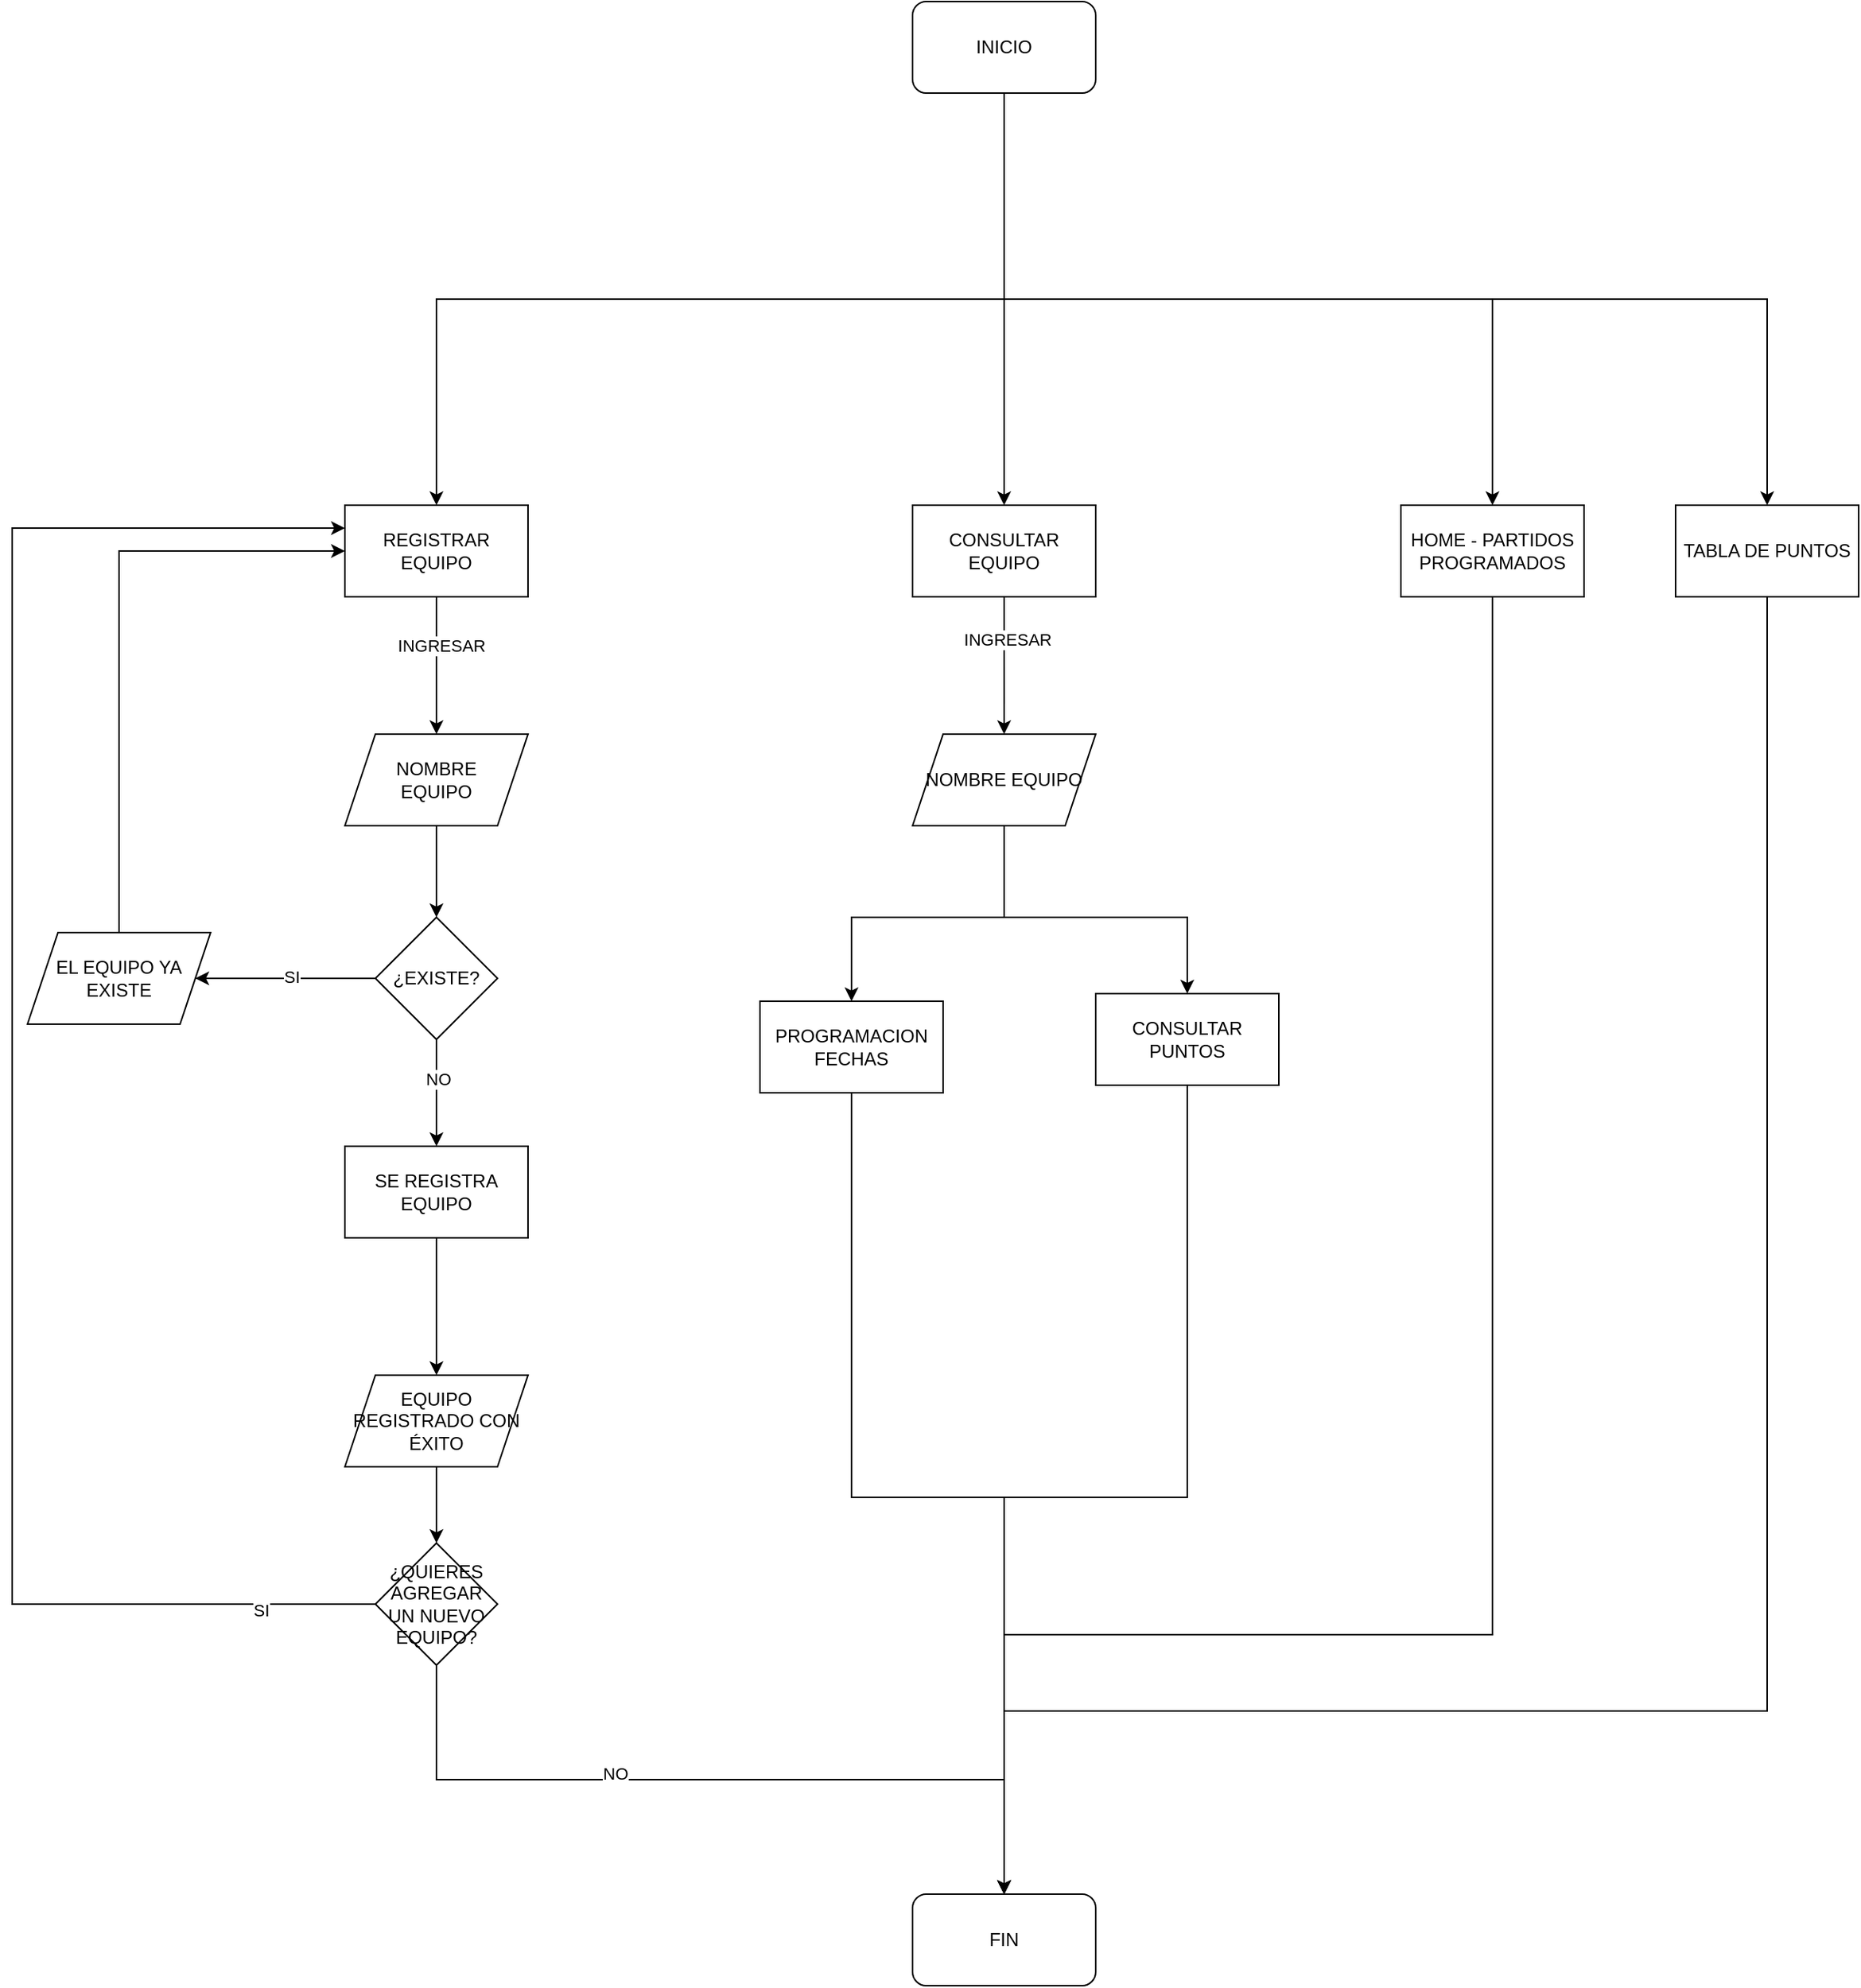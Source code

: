 <mxfile version="26.2.14">
  <diagram name="Página-1" id="HzNsxPkuPO56g3VgkAQh">
    <mxGraphModel dx="2359" dy="1664" grid="1" gridSize="10" guides="1" tooltips="1" connect="1" arrows="1" fold="1" page="1" pageScale="1" pageWidth="827" pageHeight="1169" math="0" shadow="0">
      <root>
        <mxCell id="0" />
        <mxCell id="1" parent="0" />
        <mxCell id="fBK3fnEP6RwNhsTQ0gP4-67" style="edgeStyle=orthogonalEdgeStyle;rounded=0;orthogonalLoop=1;jettySize=auto;html=1;exitX=0.5;exitY=1;exitDx=0;exitDy=0;entryX=0.5;entryY=0;entryDx=0;entryDy=0;" edge="1" parent="1" source="fBK3fnEP6RwNhsTQ0gP4-1" target="fBK3fnEP6RwNhsTQ0gP4-17">
          <mxGeometry relative="1" as="geometry" />
        </mxCell>
        <mxCell id="fBK3fnEP6RwNhsTQ0gP4-68" style="edgeStyle=orthogonalEdgeStyle;rounded=0;orthogonalLoop=1;jettySize=auto;html=1;exitX=0.5;exitY=1;exitDx=0;exitDy=0;entryX=0.5;entryY=0;entryDx=0;entryDy=0;" edge="1" parent="1" source="fBK3fnEP6RwNhsTQ0gP4-1" target="fBK3fnEP6RwNhsTQ0gP4-18">
          <mxGeometry relative="1" as="geometry" />
        </mxCell>
        <mxCell id="fBK3fnEP6RwNhsTQ0gP4-69" style="edgeStyle=orthogonalEdgeStyle;rounded=0;orthogonalLoop=1;jettySize=auto;html=1;exitX=0.5;exitY=1;exitDx=0;exitDy=0;entryX=0.5;entryY=0;entryDx=0;entryDy=0;" edge="1" parent="1" source="fBK3fnEP6RwNhsTQ0gP4-1" target="fBK3fnEP6RwNhsTQ0gP4-3">
          <mxGeometry relative="1" as="geometry" />
        </mxCell>
        <mxCell id="fBK3fnEP6RwNhsTQ0gP4-70" style="edgeStyle=orthogonalEdgeStyle;rounded=0;orthogonalLoop=1;jettySize=auto;html=1;exitX=0.5;exitY=1;exitDx=0;exitDy=0;entryX=0.5;entryY=0;entryDx=0;entryDy=0;" edge="1" parent="1" source="fBK3fnEP6RwNhsTQ0gP4-1" target="fBK3fnEP6RwNhsTQ0gP4-55">
          <mxGeometry relative="1" as="geometry" />
        </mxCell>
        <mxCell id="fBK3fnEP6RwNhsTQ0gP4-1" value="INICIO" style="rounded=1;whiteSpace=wrap;html=1;" vertex="1" parent="1">
          <mxGeometry x="120" y="100" width="120" height="60" as="geometry" />
        </mxCell>
        <mxCell id="fBK3fnEP6RwNhsTQ0gP4-71" style="edgeStyle=orthogonalEdgeStyle;rounded=0;orthogonalLoop=1;jettySize=auto;html=1;exitX=0.5;exitY=1;exitDx=0;exitDy=0;entryX=0.5;entryY=0;entryDx=0;entryDy=0;" edge="1" parent="1" source="fBK3fnEP6RwNhsTQ0gP4-3" target="fBK3fnEP6RwNhsTQ0gP4-42">
          <mxGeometry relative="1" as="geometry">
            <Array as="points">
              <mxPoint x="500" y="1170" />
              <mxPoint x="180" y="1170" />
            </Array>
          </mxGeometry>
        </mxCell>
        <mxCell id="fBK3fnEP6RwNhsTQ0gP4-3" value="HOME - PARTIDOS PROGRAMADOS" style="rounded=0;whiteSpace=wrap;html=1;" vertex="1" parent="1">
          <mxGeometry x="440" y="430" width="120" height="60" as="geometry" />
        </mxCell>
        <mxCell id="fBK3fnEP6RwNhsTQ0gP4-13" style="edgeStyle=orthogonalEdgeStyle;rounded=0;orthogonalLoop=1;jettySize=auto;html=1;exitX=0.5;exitY=1;exitDx=0;exitDy=0;entryX=0.5;entryY=0;entryDx=0;entryDy=0;" edge="1" parent="1" source="fBK3fnEP6RwNhsTQ0gP4-8" target="fBK3fnEP6RwNhsTQ0gP4-12">
          <mxGeometry relative="1" as="geometry" />
        </mxCell>
        <mxCell id="fBK3fnEP6RwNhsTQ0gP4-14" value="NO" style="edgeLabel;html=1;align=center;verticalAlign=middle;resizable=0;points=[];" vertex="1" connectable="0" parent="fBK3fnEP6RwNhsTQ0gP4-13">
          <mxGeometry x="-0.271" y="1" relative="1" as="geometry">
            <mxPoint as="offset" />
          </mxGeometry>
        </mxCell>
        <mxCell id="fBK3fnEP6RwNhsTQ0gP4-38" style="edgeStyle=orthogonalEdgeStyle;rounded=0;orthogonalLoop=1;jettySize=auto;html=1;exitX=0;exitY=0.5;exitDx=0;exitDy=0;entryX=1;entryY=0.5;entryDx=0;entryDy=0;" edge="1" parent="1" source="fBK3fnEP6RwNhsTQ0gP4-8" target="fBK3fnEP6RwNhsTQ0gP4-37">
          <mxGeometry relative="1" as="geometry" />
        </mxCell>
        <mxCell id="fBK3fnEP6RwNhsTQ0gP4-39" value="SI" style="edgeLabel;html=1;align=center;verticalAlign=middle;resizable=0;points=[];" vertex="1" connectable="0" parent="fBK3fnEP6RwNhsTQ0gP4-38">
          <mxGeometry x="-0.083" y="-1" relative="1" as="geometry">
            <mxPoint x="-1" as="offset" />
          </mxGeometry>
        </mxCell>
        <mxCell id="fBK3fnEP6RwNhsTQ0gP4-8" value="¿EXISTE?" style="rhombus;whiteSpace=wrap;html=1;" vertex="1" parent="1">
          <mxGeometry x="-232" y="700" width="80" height="80" as="geometry" />
        </mxCell>
        <mxCell id="fBK3fnEP6RwNhsTQ0gP4-49" style="edgeStyle=orthogonalEdgeStyle;rounded=0;orthogonalLoop=1;jettySize=auto;html=1;exitX=0.5;exitY=1;exitDx=0;exitDy=0;entryX=0.5;entryY=0;entryDx=0;entryDy=0;" edge="1" parent="1" source="fBK3fnEP6RwNhsTQ0gP4-12" target="fBK3fnEP6RwNhsTQ0gP4-48">
          <mxGeometry relative="1" as="geometry" />
        </mxCell>
        <mxCell id="fBK3fnEP6RwNhsTQ0gP4-12" value="SE REGISTRA EQUIPO" style="rounded=0;whiteSpace=wrap;html=1;" vertex="1" parent="1">
          <mxGeometry x="-252" y="850" width="120" height="60" as="geometry" />
        </mxCell>
        <mxCell id="fBK3fnEP6RwNhsTQ0gP4-43" style="edgeStyle=orthogonalEdgeStyle;rounded=0;orthogonalLoop=1;jettySize=auto;html=1;exitX=0.5;exitY=1;exitDx=0;exitDy=0;entryX=0.5;entryY=0;entryDx=0;entryDy=0;" edge="1" parent="1" source="fBK3fnEP6RwNhsTQ0gP4-15" target="fBK3fnEP6RwNhsTQ0gP4-42">
          <mxGeometry relative="1" as="geometry" />
        </mxCell>
        <mxCell id="fBK3fnEP6RwNhsTQ0gP4-44" value="NO" style="edgeLabel;html=1;align=center;verticalAlign=middle;resizable=0;points=[];" vertex="1" connectable="0" parent="fBK3fnEP6RwNhsTQ0gP4-43">
          <mxGeometry x="-0.267" y="3" relative="1" as="geometry">
            <mxPoint y="-1" as="offset" />
          </mxGeometry>
        </mxCell>
        <mxCell id="fBK3fnEP6RwNhsTQ0gP4-46" style="edgeStyle=orthogonalEdgeStyle;rounded=0;orthogonalLoop=1;jettySize=auto;html=1;exitX=0;exitY=0.5;exitDx=0;exitDy=0;entryX=0;entryY=0.25;entryDx=0;entryDy=0;" edge="1" parent="1" source="fBK3fnEP6RwNhsTQ0gP4-15" target="fBK3fnEP6RwNhsTQ0gP4-17">
          <mxGeometry relative="1" as="geometry">
            <Array as="points">
              <mxPoint x="-470" y="1150" />
              <mxPoint x="-470" y="445" />
            </Array>
          </mxGeometry>
        </mxCell>
        <mxCell id="fBK3fnEP6RwNhsTQ0gP4-47" value="SI" style="edgeLabel;html=1;align=center;verticalAlign=middle;resizable=0;points=[];" vertex="1" connectable="0" parent="fBK3fnEP6RwNhsTQ0gP4-46">
          <mxGeometry x="-0.871" y="4" relative="1" as="geometry">
            <mxPoint as="offset" />
          </mxGeometry>
        </mxCell>
        <mxCell id="fBK3fnEP6RwNhsTQ0gP4-15" value="&lt;font style=&quot;font-size: 12px;&quot;&gt;¿QUIERES AGREGAR UN NUEVO EQUIPO?&lt;/font&gt;" style="rhombus;whiteSpace=wrap;html=1;rounded=0;" vertex="1" parent="1">
          <mxGeometry x="-232" y="1110" width="80" height="80" as="geometry" />
        </mxCell>
        <mxCell id="fBK3fnEP6RwNhsTQ0gP4-28" style="edgeStyle=orthogonalEdgeStyle;rounded=0;orthogonalLoop=1;jettySize=auto;html=1;exitX=0.5;exitY=1;exitDx=0;exitDy=0;entryX=0.5;entryY=0;entryDx=0;entryDy=0;" edge="1" parent="1" source="fBK3fnEP6RwNhsTQ0gP4-17" target="fBK3fnEP6RwNhsTQ0gP4-33">
          <mxGeometry relative="1" as="geometry">
            <mxPoint x="-62" y="590" as="targetPoint" />
          </mxGeometry>
        </mxCell>
        <mxCell id="fBK3fnEP6RwNhsTQ0gP4-29" value="CONSULTAR" style="edgeLabel;html=1;align=center;verticalAlign=middle;resizable=0;points=[];" vertex="1" connectable="0" parent="fBK3fnEP6RwNhsTQ0gP4-28">
          <mxGeometry x="-0.093" y="-3" relative="1" as="geometry">
            <mxPoint x="3" y="-83" as="offset" />
          </mxGeometry>
        </mxCell>
        <mxCell id="fBK3fnEP6RwNhsTQ0gP4-34" value="INGRESAR" style="edgeLabel;html=1;align=center;verticalAlign=middle;resizable=0;points=[];" vertex="1" connectable="0" parent="fBK3fnEP6RwNhsTQ0gP4-28">
          <mxGeometry x="-0.277" y="3" relative="1" as="geometry">
            <mxPoint y="-1" as="offset" />
          </mxGeometry>
        </mxCell>
        <mxCell id="fBK3fnEP6RwNhsTQ0gP4-17" value="REGISTRAR EQUIPO" style="rounded=0;whiteSpace=wrap;html=1;" vertex="1" parent="1">
          <mxGeometry x="-252" y="430" width="120" height="60" as="geometry" />
        </mxCell>
        <mxCell id="fBK3fnEP6RwNhsTQ0gP4-51" style="edgeStyle=orthogonalEdgeStyle;rounded=0;orthogonalLoop=1;jettySize=auto;html=1;exitX=0.5;exitY=1;exitDx=0;exitDy=0;startArrow=none;startFill=0;endArrow=none;" edge="1" parent="1" source="fBK3fnEP6RwNhsTQ0gP4-18">
          <mxGeometry relative="1" as="geometry">
            <mxPoint x="180.034" y="560.0" as="targetPoint" />
          </mxGeometry>
        </mxCell>
        <mxCell id="fBK3fnEP6RwNhsTQ0gP4-59" style="edgeStyle=orthogonalEdgeStyle;rounded=0;orthogonalLoop=1;jettySize=auto;html=1;exitX=0.5;exitY=1;exitDx=0;exitDy=0;" edge="1" parent="1" source="fBK3fnEP6RwNhsTQ0gP4-18" target="fBK3fnEP6RwNhsTQ0gP4-58">
          <mxGeometry relative="1" as="geometry" />
        </mxCell>
        <mxCell id="fBK3fnEP6RwNhsTQ0gP4-62" value="INGRESAR" style="edgeLabel;html=1;align=center;verticalAlign=middle;resizable=0;points=[];" vertex="1" connectable="0" parent="fBK3fnEP6RwNhsTQ0gP4-59">
          <mxGeometry x="-0.391" y="2" relative="1" as="geometry">
            <mxPoint as="offset" />
          </mxGeometry>
        </mxCell>
        <mxCell id="fBK3fnEP6RwNhsTQ0gP4-18" value="CONSULTAR EQUIPO" style="rounded=0;whiteSpace=wrap;html=1;" vertex="1" parent="1">
          <mxGeometry x="120" y="430" width="120" height="60" as="geometry" />
        </mxCell>
        <mxCell id="fBK3fnEP6RwNhsTQ0gP4-63" style="edgeStyle=orthogonalEdgeStyle;rounded=0;orthogonalLoop=1;jettySize=auto;html=1;exitX=0.5;exitY=1;exitDx=0;exitDy=0;entryX=0.5;entryY=0;entryDx=0;entryDy=0;" edge="1" parent="1" source="fBK3fnEP6RwNhsTQ0gP4-25" target="fBK3fnEP6RwNhsTQ0gP4-42">
          <mxGeometry relative="1" as="geometry">
            <Array as="points">
              <mxPoint x="80" y="1080" />
              <mxPoint x="180" y="1080" />
            </Array>
          </mxGeometry>
        </mxCell>
        <mxCell id="fBK3fnEP6RwNhsTQ0gP4-25" value="PROGRAMACION&lt;div&gt;FECHAS&lt;/div&gt;" style="whiteSpace=wrap;html=1;rounded=0;" vertex="1" parent="1">
          <mxGeometry x="20" y="755" width="120" height="60" as="geometry" />
        </mxCell>
        <mxCell id="fBK3fnEP6RwNhsTQ0gP4-66" style="edgeStyle=orthogonalEdgeStyle;rounded=0;orthogonalLoop=1;jettySize=auto;html=1;exitX=0.5;exitY=1;exitDx=0;exitDy=0;entryX=0.5;entryY=0;entryDx=0;entryDy=0;" edge="1" parent="1" source="fBK3fnEP6RwNhsTQ0gP4-27" target="fBK3fnEP6RwNhsTQ0gP4-42">
          <mxGeometry relative="1" as="geometry">
            <Array as="points">
              <mxPoint x="300" y="1080" />
              <mxPoint x="180" y="1080" />
            </Array>
          </mxGeometry>
        </mxCell>
        <mxCell id="fBK3fnEP6RwNhsTQ0gP4-27" value="CONSULTAR PUNTOS" style="rounded=0;whiteSpace=wrap;html=1;" vertex="1" parent="1">
          <mxGeometry x="240" y="750" width="120" height="60" as="geometry" />
        </mxCell>
        <mxCell id="fBK3fnEP6RwNhsTQ0gP4-35" style="edgeStyle=orthogonalEdgeStyle;rounded=0;orthogonalLoop=1;jettySize=auto;html=1;exitX=0.5;exitY=1;exitDx=0;exitDy=0;entryX=0.5;entryY=0;entryDx=0;entryDy=0;" edge="1" parent="1" source="fBK3fnEP6RwNhsTQ0gP4-33" target="fBK3fnEP6RwNhsTQ0gP4-8">
          <mxGeometry relative="1" as="geometry" />
        </mxCell>
        <mxCell id="fBK3fnEP6RwNhsTQ0gP4-33" value="NOMBRE&lt;div&gt;EQUIPO&lt;/div&gt;" style="shape=parallelogram;perimeter=parallelogramPerimeter;whiteSpace=wrap;html=1;fixedSize=1;" vertex="1" parent="1">
          <mxGeometry x="-252" y="580" width="120" height="60" as="geometry" />
        </mxCell>
        <mxCell id="fBK3fnEP6RwNhsTQ0gP4-40" style="edgeStyle=orthogonalEdgeStyle;rounded=0;orthogonalLoop=1;jettySize=auto;html=1;exitX=0.5;exitY=0;exitDx=0;exitDy=0;entryX=0;entryY=0.5;entryDx=0;entryDy=0;" edge="1" parent="1" source="fBK3fnEP6RwNhsTQ0gP4-37" target="fBK3fnEP6RwNhsTQ0gP4-17">
          <mxGeometry relative="1" as="geometry">
            <Array as="points">
              <mxPoint x="-400" y="460" />
            </Array>
          </mxGeometry>
        </mxCell>
        <mxCell id="fBK3fnEP6RwNhsTQ0gP4-37" value="EL EQUIPO YA EXISTE" style="shape=parallelogram;perimeter=parallelogramPerimeter;whiteSpace=wrap;html=1;fixedSize=1;" vertex="1" parent="1">
          <mxGeometry x="-460" y="710" width="120" height="60" as="geometry" />
        </mxCell>
        <mxCell id="fBK3fnEP6RwNhsTQ0gP4-42" value="FIN" style="rounded=1;whiteSpace=wrap;html=1;" vertex="1" parent="1">
          <mxGeometry x="120" y="1340" width="120" height="60" as="geometry" />
        </mxCell>
        <mxCell id="fBK3fnEP6RwNhsTQ0gP4-50" style="edgeStyle=orthogonalEdgeStyle;rounded=0;orthogonalLoop=1;jettySize=auto;html=1;exitX=0.5;exitY=1;exitDx=0;exitDy=0;entryX=0.5;entryY=0;entryDx=0;entryDy=0;" edge="1" parent="1" source="fBK3fnEP6RwNhsTQ0gP4-48" target="fBK3fnEP6RwNhsTQ0gP4-15">
          <mxGeometry relative="1" as="geometry" />
        </mxCell>
        <mxCell id="fBK3fnEP6RwNhsTQ0gP4-48" value="EQUIPO REGISTRADO CON ÉXITO" style="shape=parallelogram;perimeter=parallelogramPerimeter;whiteSpace=wrap;html=1;fixedSize=1;" vertex="1" parent="1">
          <mxGeometry x="-252" y="1000" width="120" height="60" as="geometry" />
        </mxCell>
        <mxCell id="fBK3fnEP6RwNhsTQ0gP4-72" style="edgeStyle=orthogonalEdgeStyle;rounded=0;orthogonalLoop=1;jettySize=auto;html=1;exitX=0.5;exitY=1;exitDx=0;exitDy=0;entryX=0.5;entryY=0;entryDx=0;entryDy=0;" edge="1" parent="1" source="fBK3fnEP6RwNhsTQ0gP4-55" target="fBK3fnEP6RwNhsTQ0gP4-42">
          <mxGeometry relative="1" as="geometry">
            <Array as="points">
              <mxPoint x="680" y="1220" />
              <mxPoint x="180" y="1220" />
            </Array>
          </mxGeometry>
        </mxCell>
        <mxCell id="fBK3fnEP6RwNhsTQ0gP4-55" value="TABLA DE PUNTOS" style="rounded=0;whiteSpace=wrap;html=1;" vertex="1" parent="1">
          <mxGeometry x="620" y="430" width="120" height="60" as="geometry" />
        </mxCell>
        <mxCell id="fBK3fnEP6RwNhsTQ0gP4-60" style="edgeStyle=orthogonalEdgeStyle;rounded=0;orthogonalLoop=1;jettySize=auto;html=1;exitX=0.5;exitY=1;exitDx=0;exitDy=0;entryX=0.5;entryY=0;entryDx=0;entryDy=0;" edge="1" parent="1" source="fBK3fnEP6RwNhsTQ0gP4-58" target="fBK3fnEP6RwNhsTQ0gP4-25">
          <mxGeometry relative="1" as="geometry">
            <Array as="points">
              <mxPoint x="180" y="700" />
              <mxPoint x="80" y="700" />
            </Array>
          </mxGeometry>
        </mxCell>
        <mxCell id="fBK3fnEP6RwNhsTQ0gP4-61" style="edgeStyle=orthogonalEdgeStyle;rounded=0;orthogonalLoop=1;jettySize=auto;html=1;exitX=0.5;exitY=1;exitDx=0;exitDy=0;entryX=0.5;entryY=0;entryDx=0;entryDy=0;" edge="1" parent="1" source="fBK3fnEP6RwNhsTQ0gP4-58" target="fBK3fnEP6RwNhsTQ0gP4-27">
          <mxGeometry relative="1" as="geometry">
            <Array as="points">
              <mxPoint x="180" y="700" />
              <mxPoint x="300" y="700" />
            </Array>
          </mxGeometry>
        </mxCell>
        <mxCell id="fBK3fnEP6RwNhsTQ0gP4-58" value="NOMBRE EQUIPO" style="shape=parallelogram;perimeter=parallelogramPerimeter;whiteSpace=wrap;html=1;fixedSize=1;" vertex="1" parent="1">
          <mxGeometry x="120" y="580" width="120" height="60" as="geometry" />
        </mxCell>
      </root>
    </mxGraphModel>
  </diagram>
</mxfile>
